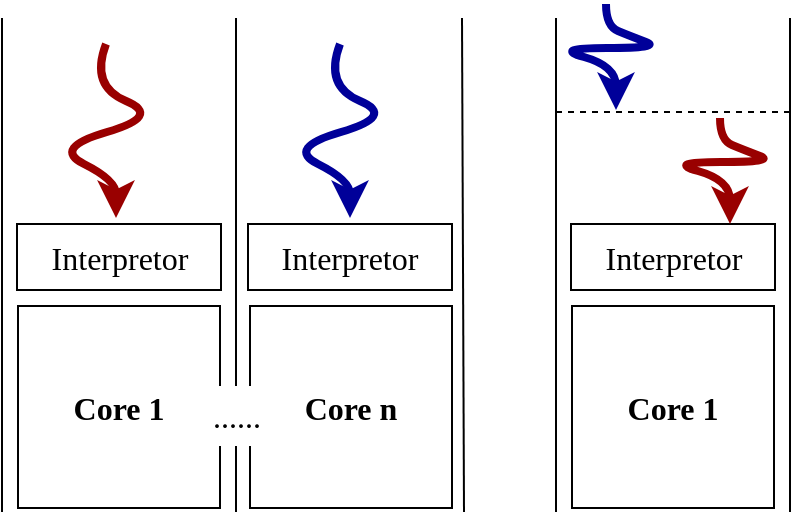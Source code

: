 <mxfile version="15.8.7" type="device"><diagram id="Zjz5mIe5XiHe-ZFTTWFK" name="Page-1"><mxGraphModel dx="632" dy="451" grid="0" gridSize="10" guides="1" tooltips="1" connect="1" arrows="1" fold="1" page="0" pageScale="1" pageWidth="827" pageHeight="1169" math="0" shadow="0"><root><mxCell id="0"/><mxCell id="1" parent="0"/><mxCell id="vQytohP9U7IWmDPjtwOq-2" value="" style="endArrow=none;html=1;rounded=0;" edge="1" parent="1"><mxGeometry width="50" height="50" relative="1" as="geometry"><mxPoint x="238.0" y="510" as="sourcePoint"/><mxPoint x="238" y="263" as="targetPoint"/></mxGeometry></mxCell><mxCell id="vQytohP9U7IWmDPjtwOq-3" value="" style="endArrow=none;html=1;rounded=0;" edge="1" parent="1"><mxGeometry width="50" height="50" relative="1" as="geometry"><mxPoint x="352" y="510" as="sourcePoint"/><mxPoint x="351" y="263" as="targetPoint"/></mxGeometry></mxCell><mxCell id="vQytohP9U7IWmDPjtwOq-5" value="Core 1" style="whiteSpace=wrap;html=1;aspect=fixed;fontFamily=Georgia;fontStyle=1;fontSize=16;" vertex="1" parent="1"><mxGeometry x="129" y="407" width="101" height="101" as="geometry"/></mxCell><mxCell id="vQytohP9U7IWmDPjtwOq-8" value="Interpretor" style="rounded=0;whiteSpace=wrap;html=1;fontFamily=Georgia;fontSize=16;" vertex="1" parent="1"><mxGeometry x="128.5" y="366" width="102" height="33" as="geometry"/></mxCell><mxCell id="vQytohP9U7IWmDPjtwOq-11" value="Core n" style="whiteSpace=wrap;html=1;aspect=fixed;fontFamily=Georgia;fontStyle=1;fontSize=16;" vertex="1" parent="1"><mxGeometry x="245" y="407" width="101" height="101" as="geometry"/></mxCell><mxCell id="vQytohP9U7IWmDPjtwOq-12" value="Interpretor" style="rounded=0;whiteSpace=wrap;html=1;fontFamily=Georgia;fontSize=16;" vertex="1" parent="1"><mxGeometry x="244" y="366" width="102" height="33" as="geometry"/></mxCell><mxCell id="vQytohP9U7IWmDPjtwOq-13" value="" style="curved=1;endArrow=classic;html=1;rounded=0;fontFamily=Georgia;fontSize=16;strokeWidth=4;strokeColor=#990000;" edge="1" parent="1"><mxGeometry width="50" height="50" relative="1" as="geometry"><mxPoint x="173" y="276" as="sourcePoint"/><mxPoint x="178" y="363" as="targetPoint"/><Array as="points"><mxPoint x="165" y="297"/><mxPoint x="201" y="312"/><mxPoint x="146" y="328"/><mxPoint x="178" y="344"/></Array></mxGeometry></mxCell><mxCell id="vQytohP9U7IWmDPjtwOq-14" value="" style="curved=1;endArrow=classic;html=1;rounded=0;fontFamily=Georgia;fontSize=16;strokeWidth=4;strokeColor=#000099;" edge="1" parent="1"><mxGeometry width="50" height="50" relative="1" as="geometry"><mxPoint x="290.0" y="276" as="sourcePoint"/><mxPoint x="295.0" y="363.0" as="targetPoint"/><Array as="points"><mxPoint x="282" y="297"/><mxPoint x="318" y="312"/><mxPoint x="263" y="328"/><mxPoint x="295" y="344"/></Array></mxGeometry></mxCell><mxCell id="vQytohP9U7IWmDPjtwOq-15" value="" style="endArrow=none;html=1;rounded=0;" edge="1" parent="1"><mxGeometry width="50" height="50" relative="1" as="geometry"><mxPoint x="121.0" y="510" as="sourcePoint"/><mxPoint x="121.0" y="263.0" as="targetPoint"/></mxGeometry></mxCell><mxCell id="vQytohP9U7IWmDPjtwOq-16" value="" style="endArrow=none;html=1;rounded=0;" edge="1" parent="1"><mxGeometry width="50" height="50" relative="1" as="geometry"><mxPoint x="515.0" y="510" as="sourcePoint"/><mxPoint x="515.0" y="263.0" as="targetPoint"/></mxGeometry></mxCell><mxCell id="vQytohP9U7IWmDPjtwOq-18" value="Core 1" style="whiteSpace=wrap;html=1;aspect=fixed;fontFamily=Georgia;fontStyle=1;fontSize=16;" vertex="1" parent="1"><mxGeometry x="406" y="407" width="101" height="101" as="geometry"/></mxCell><mxCell id="vQytohP9U7IWmDPjtwOq-19" value="Interpretor" style="rounded=0;whiteSpace=wrap;html=1;fontFamily=Georgia;fontSize=16;" vertex="1" parent="1"><mxGeometry x="405.5" y="366" width="102" height="33" as="geometry"/></mxCell><mxCell id="vQytohP9U7IWmDPjtwOq-22" value="" style="curved=1;endArrow=classic;html=1;rounded=0;fontFamily=Georgia;fontSize=16;strokeWidth=4;strokeColor=#000099;" edge="1" parent="1"><mxGeometry width="50" height="50" relative="1" as="geometry"><mxPoint x="423" y="256" as="sourcePoint"/><mxPoint x="428" y="309" as="targetPoint"/><Array as="points"><mxPoint x="423" y="267"/><mxPoint x="435" y="272"/><mxPoint x="451" y="278"/><mxPoint x="396" y="278"/><mxPoint x="428" y="287"/></Array></mxGeometry></mxCell><mxCell id="vQytohP9U7IWmDPjtwOq-24" value="" style="endArrow=none;html=1;rounded=0;" edge="1" parent="1"><mxGeometry width="50" height="50" relative="1" as="geometry"><mxPoint x="398.0" y="510" as="sourcePoint"/><mxPoint x="398.0" y="263.0" as="targetPoint"/></mxGeometry></mxCell><mxCell id="vQytohP9U7IWmDPjtwOq-25" value="" style="curved=1;endArrow=classic;html=1;rounded=0;fontFamily=Georgia;fontSize=16;strokeWidth=4;strokeColor=#990000;" edge="1" parent="1"><mxGeometry width="50" height="50" relative="1" as="geometry"><mxPoint x="480" y="313.0" as="sourcePoint"/><mxPoint x="485" y="366" as="targetPoint"/><Array as="points"><mxPoint x="480" y="324"/><mxPoint x="492" y="329"/><mxPoint x="508" y="335"/><mxPoint x="453" y="335"/><mxPoint x="485" y="344"/></Array></mxGeometry></mxCell><mxCell id="vQytohP9U7IWmDPjtwOq-26" value="" style="endArrow=none;dashed=1;html=1;rounded=0;fontFamily=Georgia;fontSize=16;strokeColor=#000000;strokeWidth=1;" edge="1" parent="1"><mxGeometry width="50" height="50" relative="1" as="geometry"><mxPoint x="398" y="310" as="sourcePoint"/><mxPoint x="515" y="310" as="targetPoint"/></mxGeometry></mxCell><mxCell id="vQytohP9U7IWmDPjtwOq-27" value="......" style="text;html=1;strokeColor=none;fillColor=default;align=center;verticalAlign=middle;whiteSpace=wrap;rounded=0;fontFamily=Georgia;fontSize=16;" vertex="1" parent="1"><mxGeometry x="217" y="447" width="43" height="30" as="geometry"/></mxCell></root></mxGraphModel></diagram></mxfile>